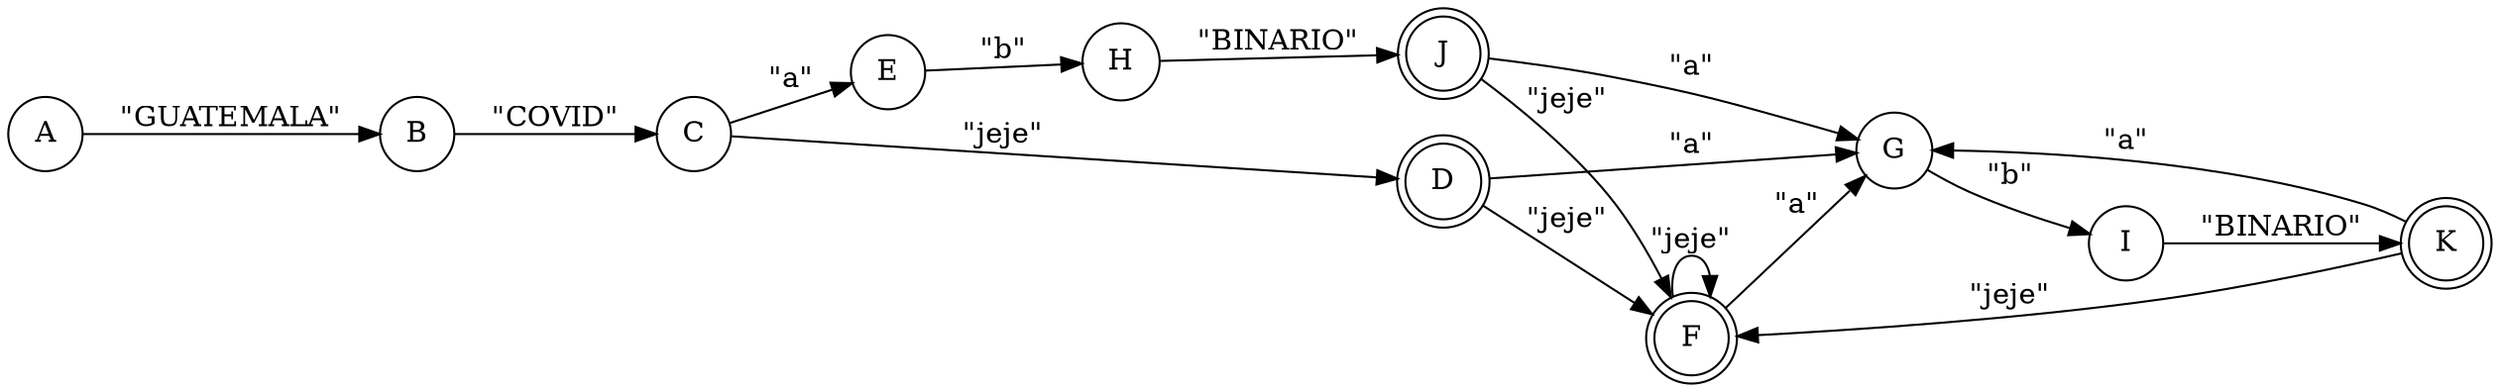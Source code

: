 digraph G { 
size ="30";
rankdir=LR;
A [shape="circle"] ;
B [shape="circle"] ;
C [shape="circle"] ;
D [shape="doublecircle"];
E [shape="circle"] ;
F [shape="doublecircle"];
G [shape="circle"] ;
H [shape="circle"] ;
I [shape="circle"] ;
J [shape="doublecircle"];
K [shape="doublecircle"];
A -> B [label="\"GUATEMALA\""];
B -> C [label="\"COVID\""];
C -> D [label="\"jeje\""];
C -> E [label="\"a\""];
D -> F [label="\"jeje\""];
D -> G [label="\"a\""];
E -> H [label="\"b\""];
F -> F [label="\"jeje\""];
F -> G [label="\"a\""];
G -> I [label="\"b\""];
H -> J [label="\"BINARIO\""];
I -> K [label="\"BINARIO\""];
J -> F [label="\"jeje\""];
J -> G [label="\"a\""];
K -> F [label="\"jeje\""];
K -> G [label="\"a\""];
}